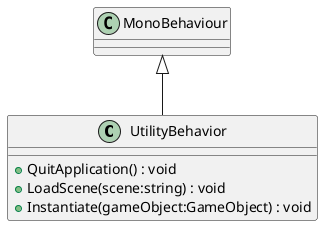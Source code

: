 @startuml
class UtilityBehavior {
    + QuitApplication() : void
    + LoadScene(scene:string) : void
    + Instantiate(gameObject:GameObject) : void
}
MonoBehaviour <|-- UtilityBehavior
@enduml
